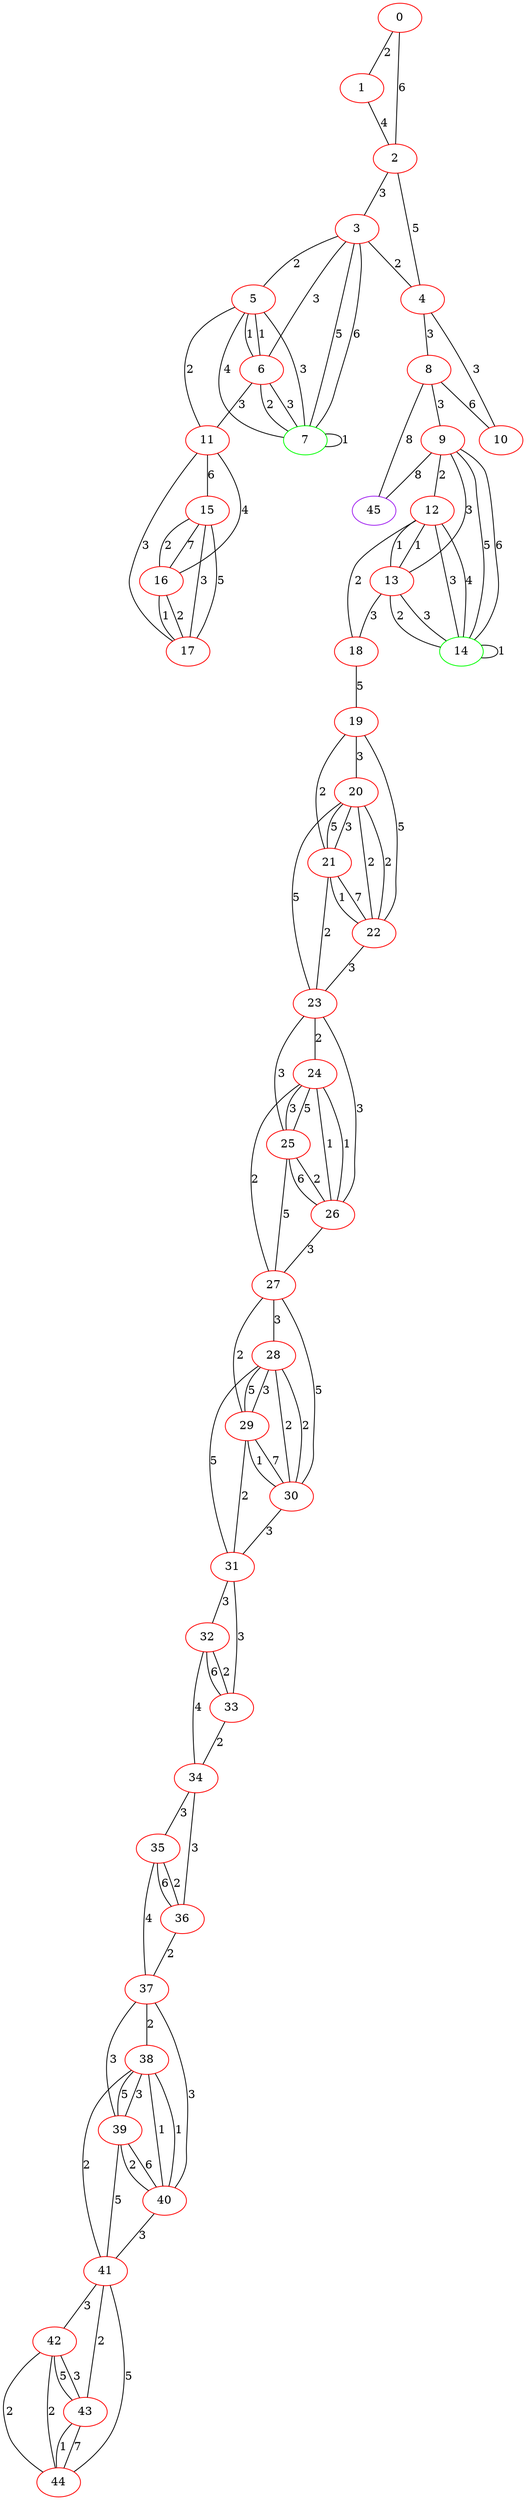 graph "" {
0 [color=red, weight=1];
1 [color=red, weight=1];
2 [color=red, weight=1];
3 [color=red, weight=1];
4 [color=red, weight=1];
5 [color=red, weight=1];
6 [color=red, weight=1];
7 [color=green, weight=2];
8 [color=red, weight=1];
9 [color=red, weight=1];
10 [color=red, weight=1];
11 [color=red, weight=1];
12 [color=red, weight=1];
13 [color=red, weight=1];
14 [color=green, weight=2];
15 [color=red, weight=1];
16 [color=red, weight=1];
17 [color=red, weight=1];
18 [color=red, weight=1];
19 [color=red, weight=1];
20 [color=red, weight=1];
21 [color=red, weight=1];
22 [color=red, weight=1];
23 [color=red, weight=1];
24 [color=red, weight=1];
25 [color=red, weight=1];
26 [color=red, weight=1];
27 [color=red, weight=1];
28 [color=red, weight=1];
29 [color=red, weight=1];
30 [color=red, weight=1];
31 [color=red, weight=1];
32 [color=red, weight=1];
33 [color=red, weight=1];
34 [color=red, weight=1];
35 [color=red, weight=1];
36 [color=red, weight=1];
37 [color=red, weight=1];
38 [color=red, weight=1];
39 [color=red, weight=1];
40 [color=red, weight=1];
41 [color=red, weight=1];
42 [color=red, weight=1];
43 [color=red, weight=1];
44 [color=red, weight=1];
45 [color=purple, weight=4];
0 -- 1  [key=0, label=2];
0 -- 2  [key=0, label=6];
1 -- 2  [key=0, label=4];
2 -- 3  [key=0, label=3];
2 -- 4  [key=0, label=5];
3 -- 4  [key=0, label=2];
3 -- 5  [key=0, label=2];
3 -- 6  [key=0, label=3];
3 -- 7  [key=0, label=5];
3 -- 7  [key=1, label=6];
4 -- 8  [key=0, label=3];
4 -- 10  [key=0, label=3];
5 -- 11  [key=0, label=2];
5 -- 6  [key=0, label=1];
5 -- 6  [key=1, label=1];
5 -- 7  [key=0, label=3];
5 -- 7  [key=1, label=4];
6 -- 11  [key=0, label=3];
6 -- 7  [key=0, label=2];
6 -- 7  [key=1, label=3];
7 -- 7  [key=0, label=1];
8 -- 9  [key=0, label=3];
8 -- 10  [key=0, label=6];
8 -- 45  [key=0, label=8];
9 -- 12  [key=0, label=2];
9 -- 13  [key=0, label=3];
9 -- 14  [key=0, label=5];
9 -- 14  [key=1, label=6];
9 -- 45  [key=0, label=8];
11 -- 16  [key=0, label=4];
11 -- 17  [key=0, label=3];
11 -- 15  [key=0, label=6];
12 -- 18  [key=0, label=2];
12 -- 13  [key=0, label=1];
12 -- 13  [key=1, label=1];
12 -- 14  [key=0, label=3];
12 -- 14  [key=1, label=4];
13 -- 18  [key=0, label=3];
13 -- 14  [key=0, label=2];
13 -- 14  [key=1, label=3];
14 -- 14  [key=0, label=1];
15 -- 16  [key=0, label=2];
15 -- 16  [key=1, label=7];
15 -- 17  [key=0, label=3];
15 -- 17  [key=1, label=5];
16 -- 17  [key=0, label=1];
16 -- 17  [key=1, label=2];
18 -- 19  [key=0, label=5];
19 -- 20  [key=0, label=3];
19 -- 21  [key=0, label=2];
19 -- 22  [key=0, label=5];
20 -- 21  [key=0, label=5];
20 -- 21  [key=1, label=3];
20 -- 22  [key=0, label=2];
20 -- 22  [key=1, label=2];
20 -- 23  [key=0, label=5];
21 -- 22  [key=0, label=7];
21 -- 22  [key=1, label=1];
21 -- 23  [key=0, label=2];
22 -- 23  [key=0, label=3];
23 -- 24  [key=0, label=2];
23 -- 25  [key=0, label=3];
23 -- 26  [key=0, label=3];
24 -- 25  [key=0, label=3];
24 -- 25  [key=1, label=5];
24 -- 26  [key=0, label=1];
24 -- 26  [key=1, label=1];
24 -- 27  [key=0, label=2];
25 -- 26  [key=0, label=2];
25 -- 26  [key=1, label=6];
25 -- 27  [key=0, label=5];
26 -- 27  [key=0, label=3];
27 -- 28  [key=0, label=3];
27 -- 29  [key=0, label=2];
27 -- 30  [key=0, label=5];
28 -- 29  [key=0, label=5];
28 -- 29  [key=1, label=3];
28 -- 30  [key=0, label=2];
28 -- 30  [key=1, label=2];
28 -- 31  [key=0, label=5];
29 -- 30  [key=0, label=7];
29 -- 30  [key=1, label=1];
29 -- 31  [key=0, label=2];
30 -- 31  [key=0, label=3];
31 -- 32  [key=0, label=3];
31 -- 33  [key=0, label=3];
32 -- 33  [key=0, label=6];
32 -- 33  [key=1, label=2];
32 -- 34  [key=0, label=4];
33 -- 34  [key=0, label=2];
34 -- 35  [key=0, label=3];
34 -- 36  [key=0, label=3];
35 -- 36  [key=0, label=6];
35 -- 36  [key=1, label=2];
35 -- 37  [key=0, label=4];
36 -- 37  [key=0, label=2];
37 -- 40  [key=0, label=3];
37 -- 38  [key=0, label=2];
37 -- 39  [key=0, label=3];
38 -- 40  [key=0, label=1];
38 -- 40  [key=1, label=1];
38 -- 41  [key=0, label=2];
38 -- 39  [key=0, label=5];
38 -- 39  [key=1, label=3];
39 -- 40  [key=0, label=6];
39 -- 40  [key=1, label=2];
39 -- 41  [key=0, label=5];
40 -- 41  [key=0, label=3];
41 -- 42  [key=0, label=3];
41 -- 43  [key=0, label=2];
41 -- 44  [key=0, label=5];
42 -- 43  [key=0, label=5];
42 -- 43  [key=1, label=3];
42 -- 44  [key=0, label=2];
42 -- 44  [key=1, label=2];
43 -- 44  [key=0, label=7];
43 -- 44  [key=1, label=1];
}

